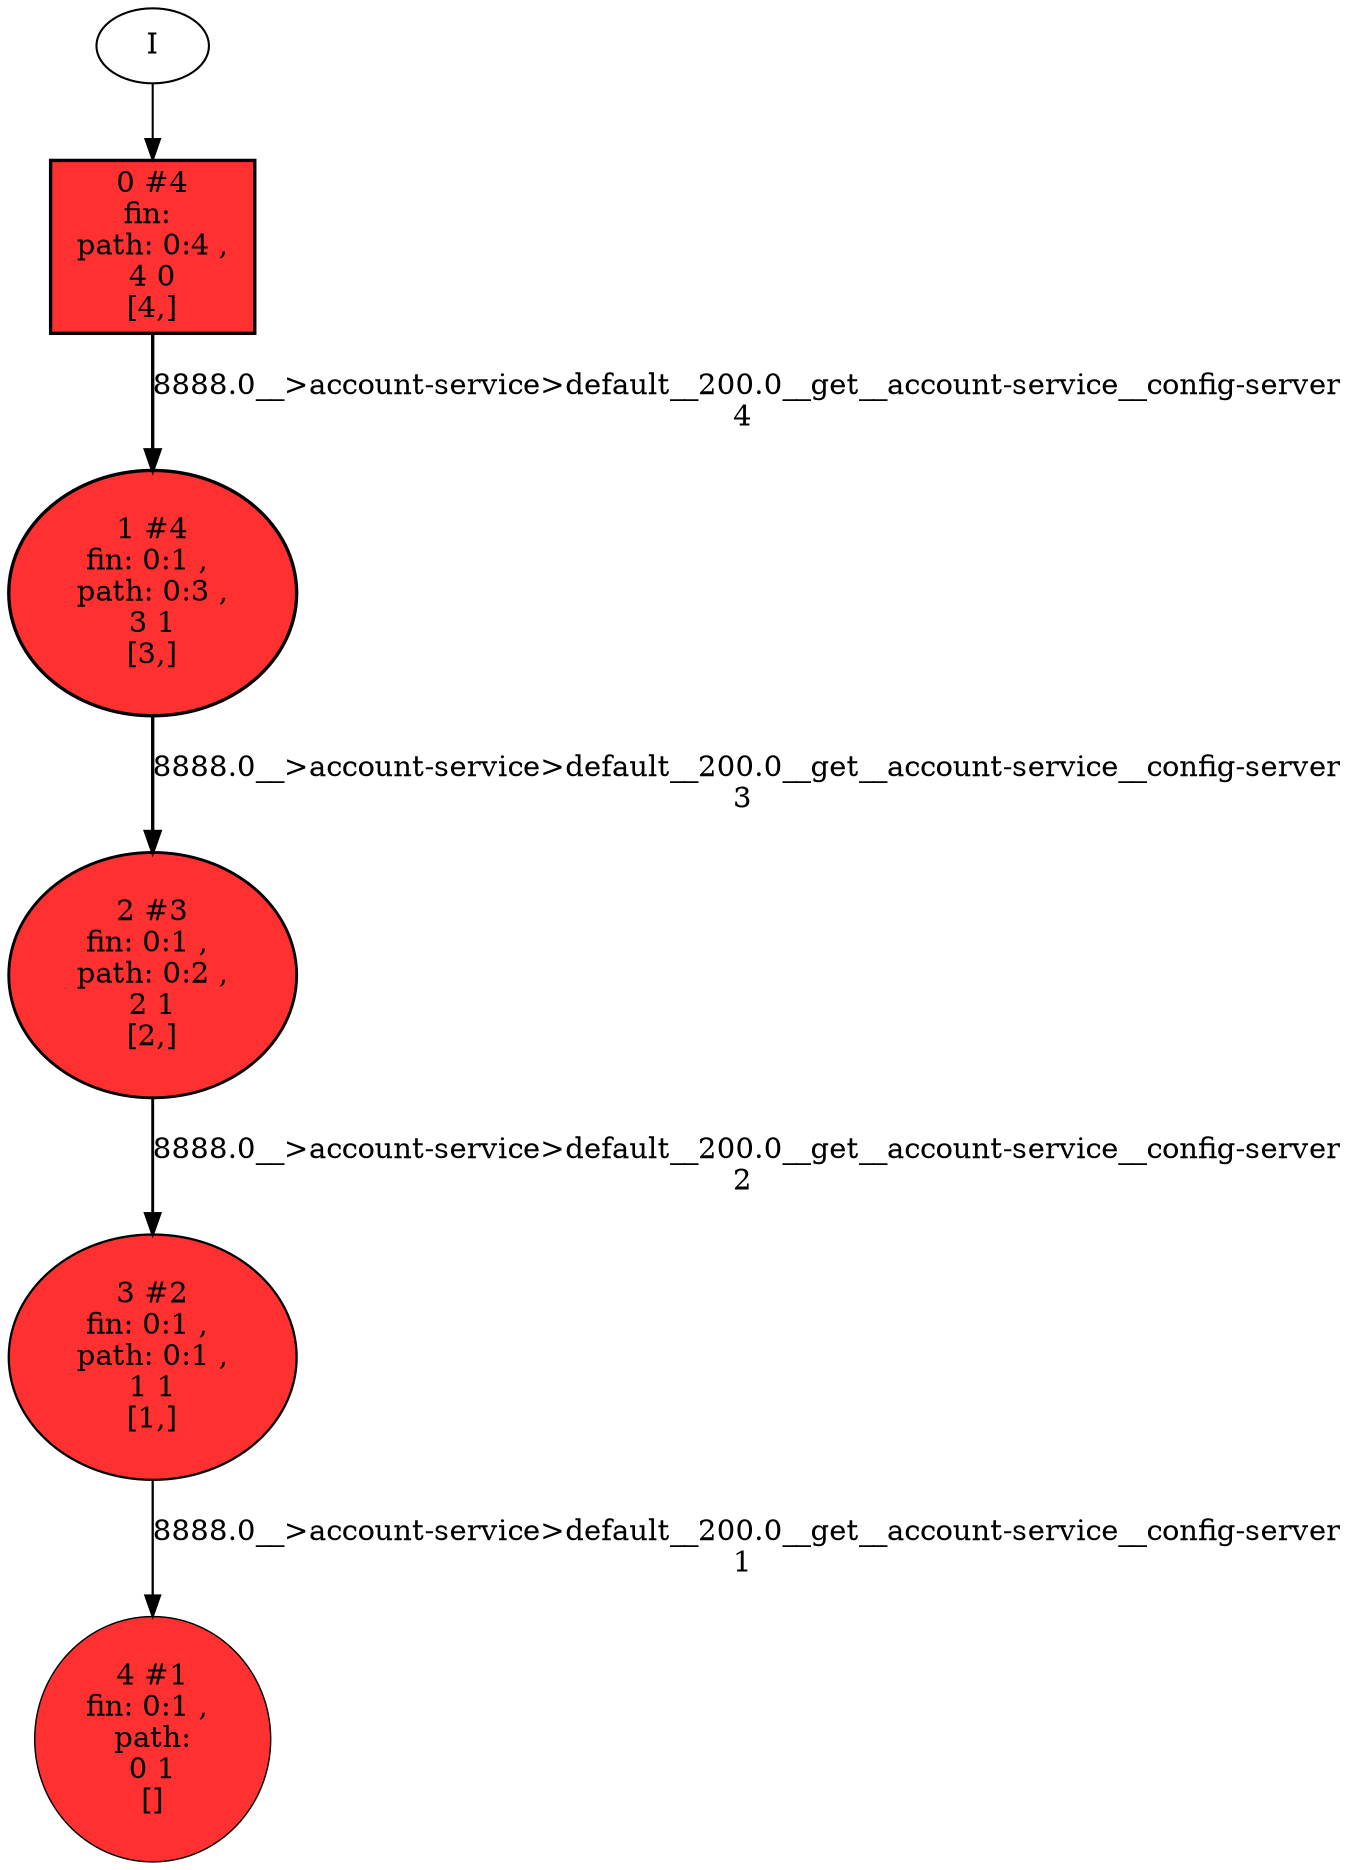 // produced with flexfringe // 
digraph DFA {
	0 [label="root" shape=box];
		I -> 0;
	0 [ label="0 #4
fin: 
 path: 0:4 , 
4 0
[4,]" , style=filled, fillcolor="firebrick1", width=0.959135, height=0.959135, penwidth=1.60944];
		0 -> 1 [label="8888.0__>account-service>default__200.0__get__account-service__config-server
4 " , penwidth=1.60944 ];
	1 [ label="1 #4
fin: 0:1 , 
 path: 0:3 , 
3 1
[3,]" , style=filled, fillcolor="firebrick1", width=0.959135, height=0.959135, penwidth=1.60944];
		1 -> 2 [label="8888.0__>account-service>default__200.0__get__account-service__config-server
3 " , penwidth=1.60944 ];
	2 [ label="2 #3
fin: 0:1 , 
 path: 0:2 , 
2 1
[2,]" , style=filled, fillcolor="firebrick1", width=0.869742, height=0.869742, penwidth=1.38629];
		2 -> 3 [label="8888.0__>account-service>default__200.0__get__account-service__config-server
2 " , penwidth=1.38629 ];
	3 [ label="3 #2
fin: 0:1 , 
 path: 0:1 , 
1 1
[1,]" , style=filled, fillcolor="firebrick1", width=0.741276, height=0.741276, penwidth=1.09861];
		3 -> 4 [label="8888.0__>account-service>default__200.0__get__account-service__config-server
1 " , penwidth=1.09861 ];
	4 [ label="4 #1
fin: 0:1 , 
 path: 
0 1
[]" , style=filled, fillcolor="firebrick1", width=0.526589, height=0.526589, penwidth=0.693147];
}
